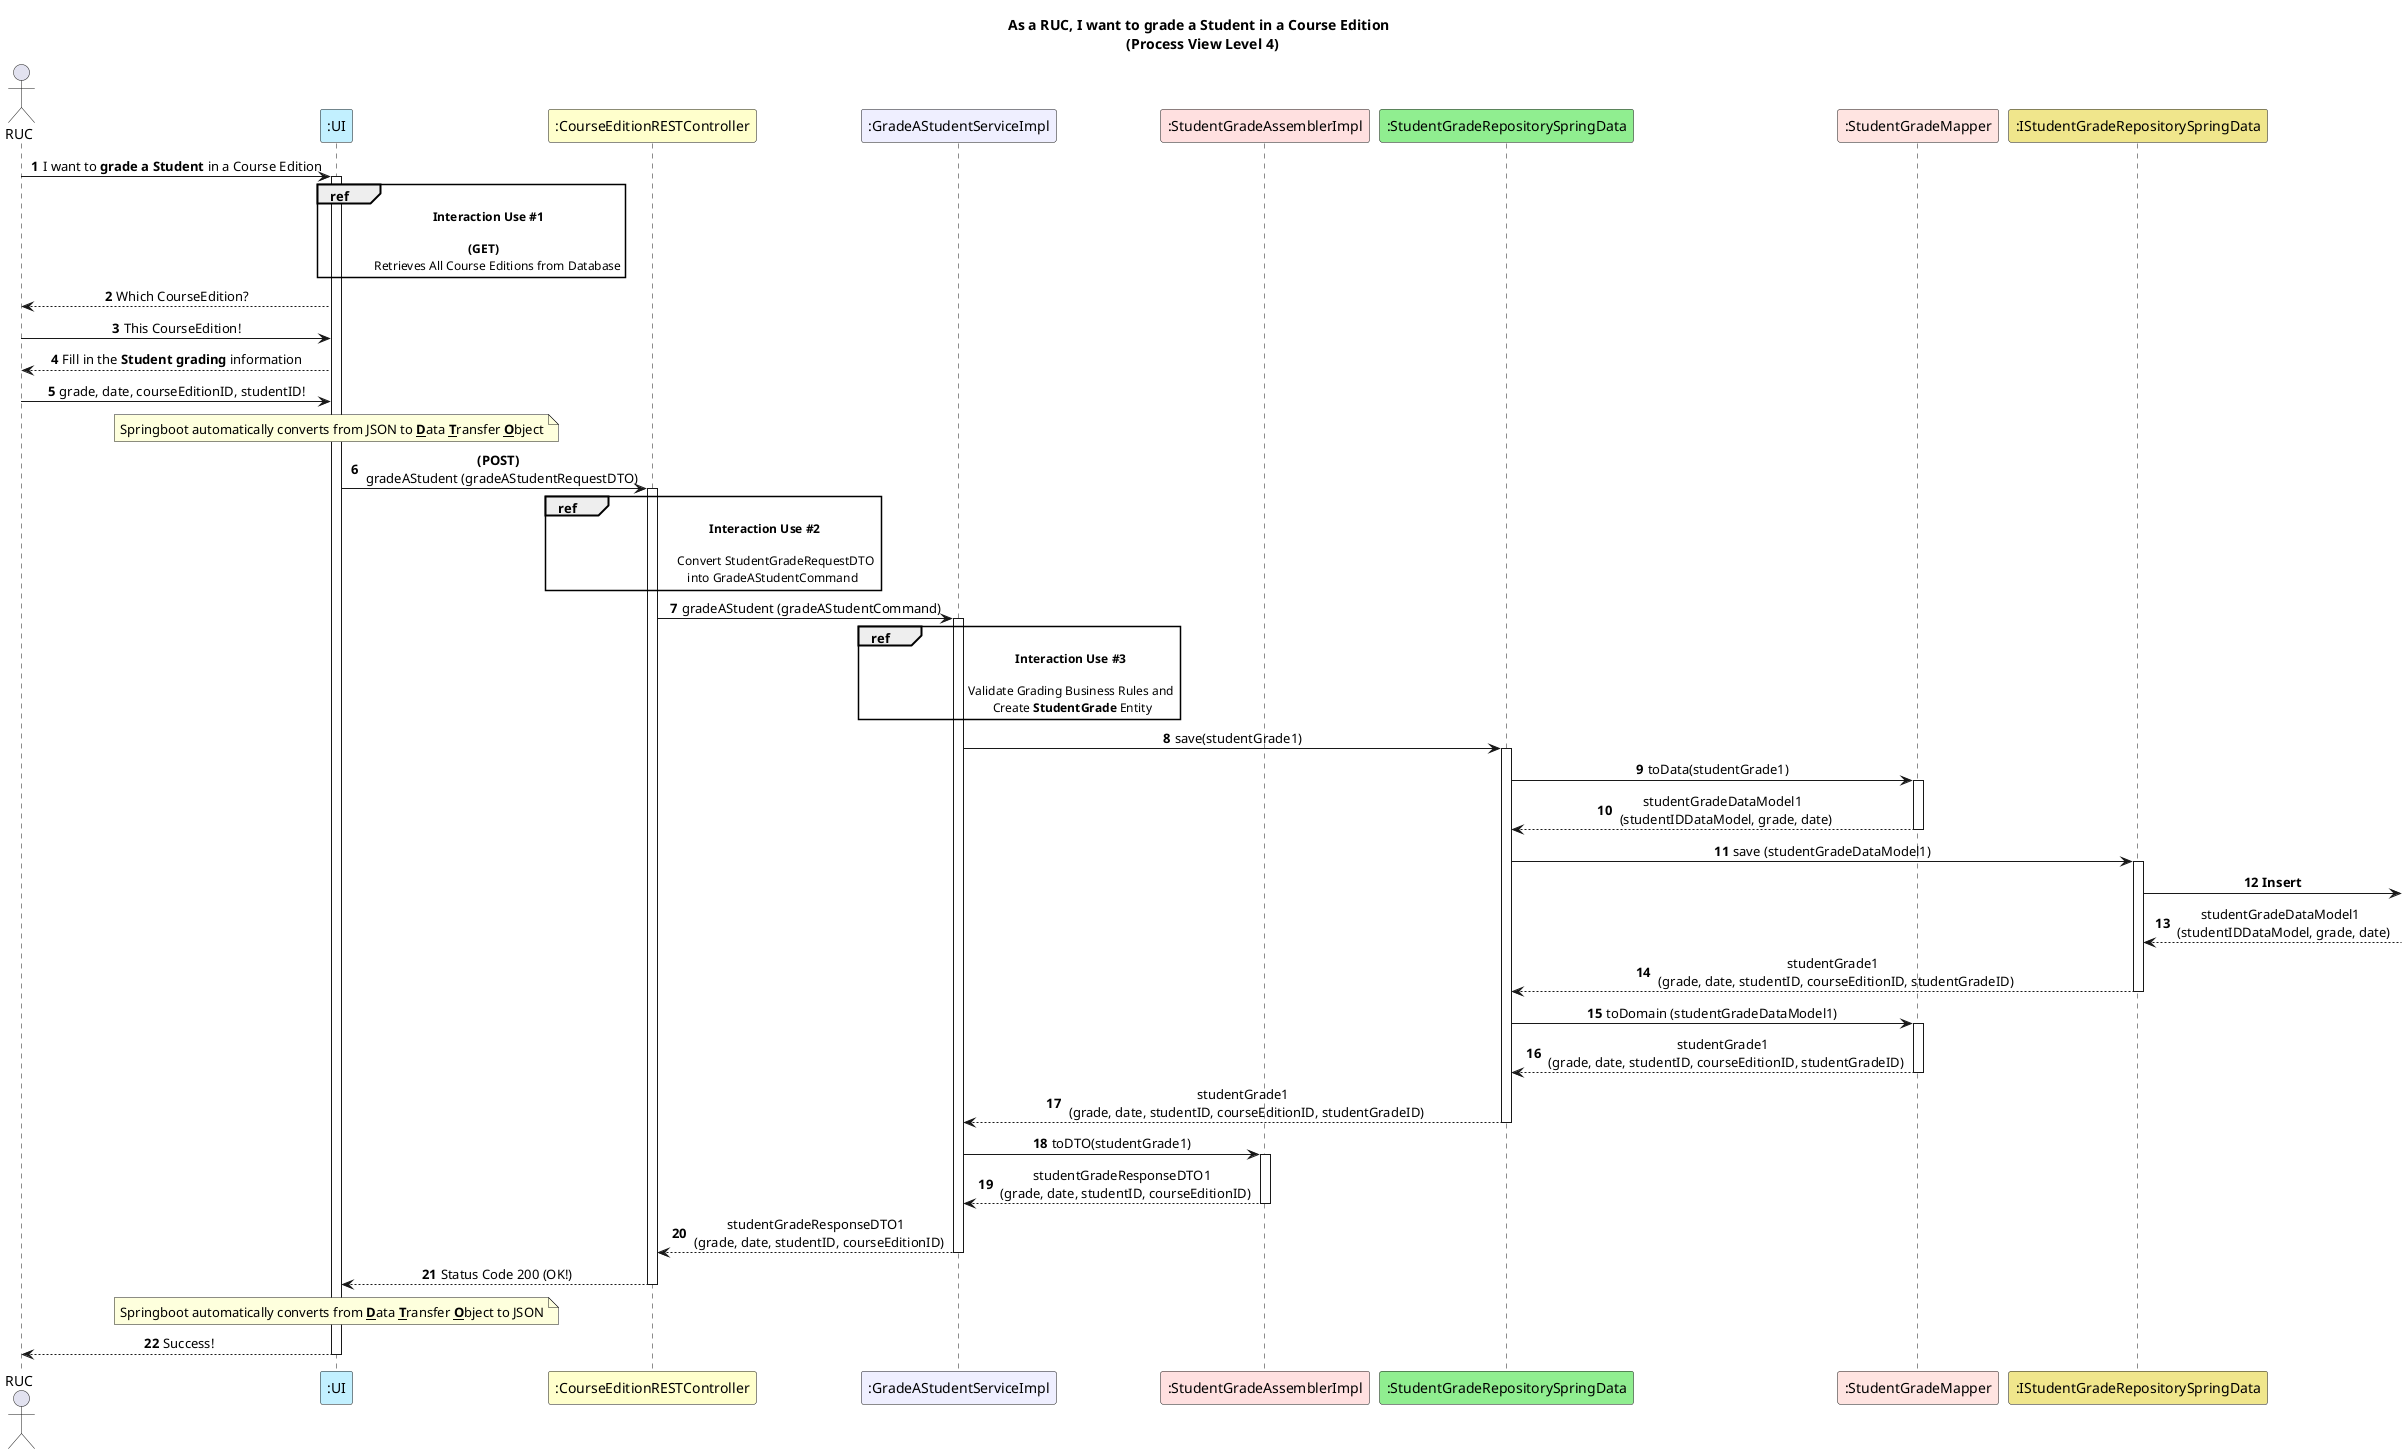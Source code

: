 @startuml

title As a RUC, I want to grade a Student in a Course Edition \n (Process View Level 4)
skinparam sequencemessagealign center
autonumber

actor RUC
participant ":UI" as ui #application
participant ":CourseEditionRESTController" as ctrlrREST #business
participant ":GradeAStudentServiceImpl" as service #motivation
participant ":StudentGradeAssemblerImpl" as assembler #implementation
participant ":StudentGradeRepositorySpringData" as sgr #lightgreen
participant ":StudentGradeMapper" as sgmp #mistyrose
participant ":IStudentGradeRepositorySpringData" as IStudentGradeRepoSpringData #khaki


RUC -> ui : I want to **grade a Student** in a Course Edition
activate ui

ref over ui : \t    **Interaction Use #1** \n \n \t **(GET)** \n \t \t Retrieves All Course Editions from Database

ui --> RUC : Which CourseEdition?
RUC -> ui : This CourseEdition!

ui --> RUC : Fill in the **Student grading** information
RUC -> ui : grade, date, courseEditionID, studentID!

note over ui : Springboot automatically converts from JSON to **__D__**ata **__T__**ransfer **__O__**bject

ui -> ctrlrREST : **(POST)** \n gradeAStudent (gradeAStudentRequestDTO)
activate ctrlrREST

ref over ctrlrREST : \t \t \t \t  **Interaction Use #2** \n \n \t \t \t \t \t Convert StudentGradeRequestDTO \n \t \t \t \t      into GradeAStudentCommand


ctrlrREST -> service : gradeAStudent (gradeAStudentCommand)
activate service
ref over service : \t \t \t \t  **Interaction Use #3** \n \n \t \t \t          Validate Grading Business Rules and \n \t \t \t \t  Create **StudentGrade** Entity
service -> sgr : save(studentGrade1)
activate sgr
sgr -> sgmp : toData(studentGrade1)
activate sgmp
sgmp --> sgr : studentGradeDataModel1 \n (studentIDDataModel, grade, date)
deactivate sgmp
sgr -> IStudentGradeRepoSpringData : save (studentGradeDataModel1)
activate IStudentGradeRepoSpringData
IStudentGradeRepoSpringData ->  : **Insert**
IStudentGradeRepoSpringData <--  : studentGradeDataModel1 \n (studentIDDataModel, grade, date)
IStudentGradeRepoSpringData --> sgr : studentGrade1 \n (grade, date, studentID, courseEditionID, studentGradeID)
deactivate IStudentGradeRepoSpringData
sgr -> sgmp : toDomain (studentGradeDataModel1)
activate sgmp
sgmp --> sgr : studentGrade1 \n (grade, date, studentID, courseEditionID, studentGradeID)
deactivate sgmp
sgr --> service -- : studentGrade1 \n (grade, date, studentID, courseEditionID, studentGradeID)
service -> assembler : toDTO(studentGrade1)
activate assembler
assembler --> service : studentGradeResponseDTO1 \n (grade, date, studentID, courseEditionID)
deactivate assembler
service --> ctrlrREST : studentGradeResponseDTO1 \n (grade, date, studentID, courseEditionID)
deactivate service
ctrlrREST --> ui -- : Status Code 200 (OK!)

note over ui : Springboot automatically converts from **__D__**ata **__T__**ransfer **__O__**bject to JSON

ui --> RUC : Success!
deactivate ui

@enduml